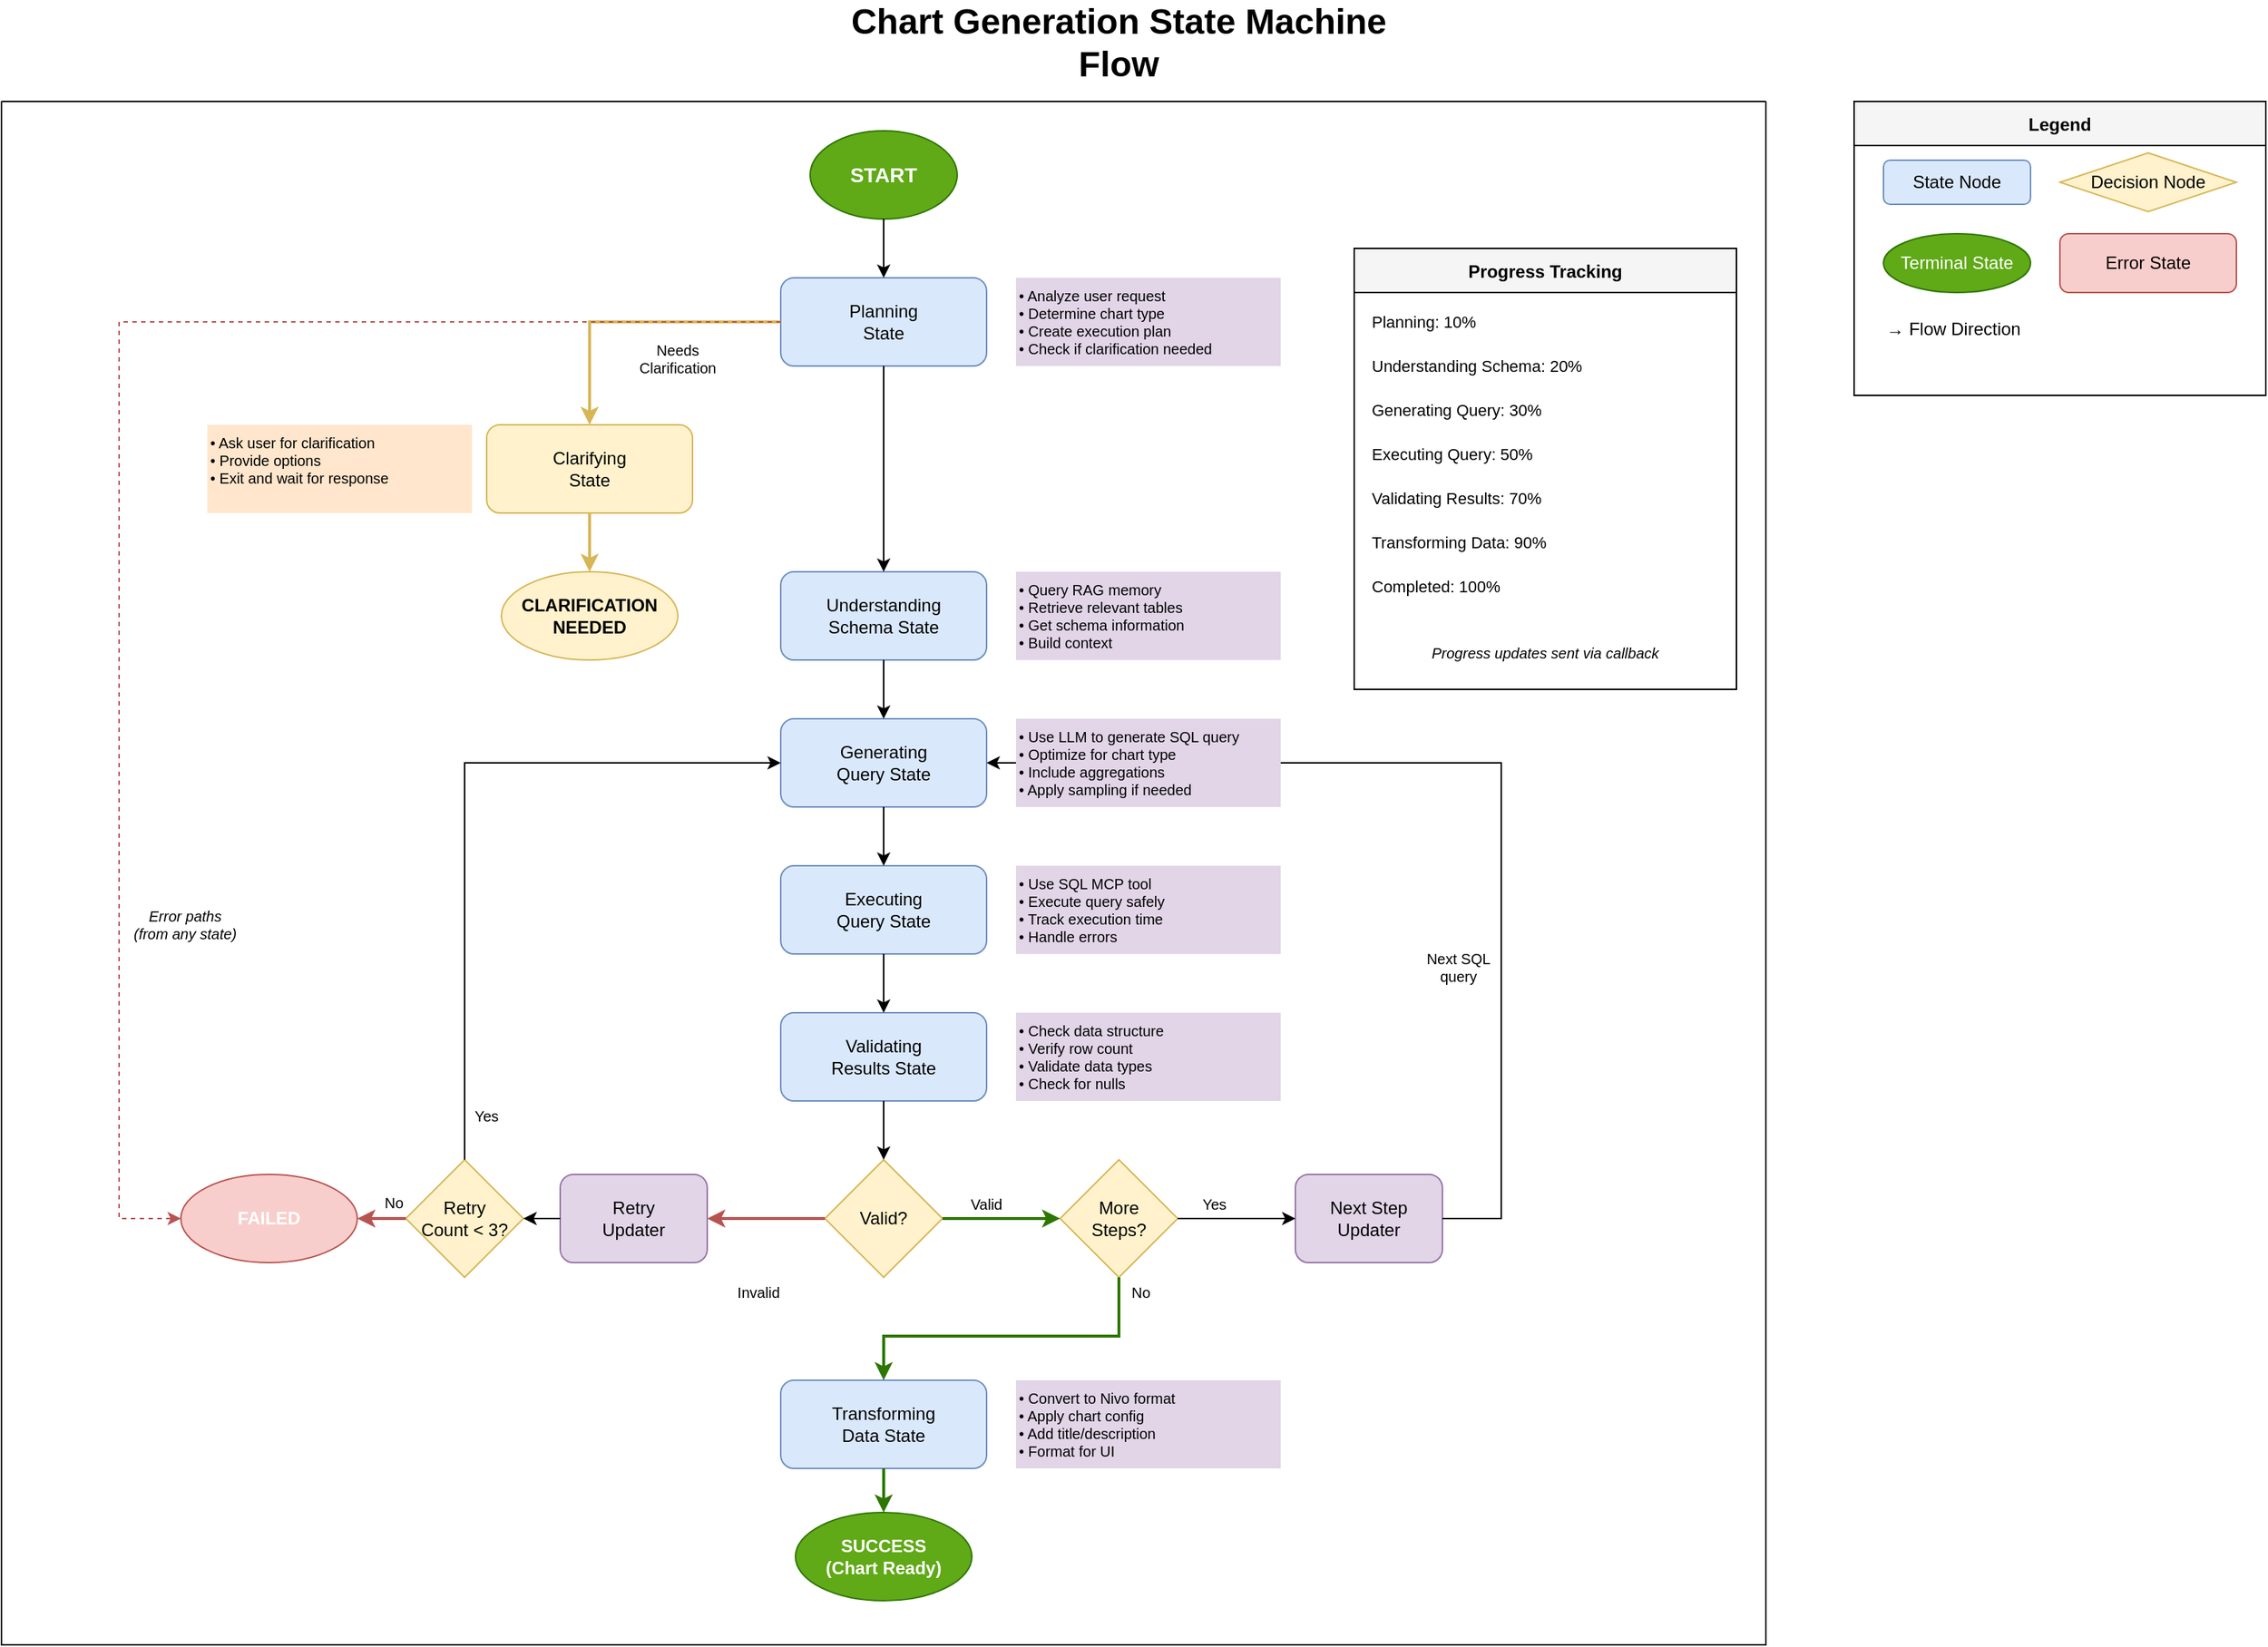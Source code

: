 <mxfile version="24.5.1" type="device">
  <diagram name="Chart Generation State Machine" id="chart-generation-flow">
    <mxGraphModel dx="2049" dy="1206" grid="1" gridSize="10" guides="1" tooltips="1" connect="1" arrows="1" fold="1" page="1" pageScale="1" pageWidth="1600" pageHeight="1200" math="0" shadow="0">
      <root>
        <mxCell id="0" />
        <mxCell id="1" parent="0" />
        <mxCell id="title" value="Chart Generation State Machine Flow" style="text;html=1;strokeColor=none;fillColor=none;align=center;verticalAlign=middle;whiteSpace=wrap;rounded=0;fontSize=24;fontStyle=1" parent="1" vertex="1">
          <mxGeometry x="600" y="20" width="400" height="40" as="geometry" />
        </mxCell>
        <mxCell id="legend-container" value="Legend" style="swimlane;startSize=30;fillColor=#f5f5f5;" parent="1" vertex="1">
          <mxGeometry x="1300" y="80" width="280" height="200" as="geometry" />
        </mxCell>
        <mxCell id="legend-state" value="State Node" style="rounded=1;whiteSpace=wrap;html=1;fillColor=#dae8fc;strokeColor=#6c8ebf;" parent="legend-container" vertex="1">
          <mxGeometry x="20" y="40" width="100" height="30" as="geometry" />
        </mxCell>
        <mxCell id="legend-decision" value="Decision Node" style="rhombus;whiteSpace=wrap;html=1;fillColor=#fff2cc;strokeColor=#d6b656;" parent="legend-container" vertex="1">
          <mxGeometry x="140" y="35" width="120" height="40" as="geometry" />
        </mxCell>
        <mxCell id="legend-terminal" value="Terminal State" style="ellipse;whiteSpace=wrap;html=1;fillColor=#60a917;strokeColor=#2D7600;fontColor=#ffffff;" parent="legend-container" vertex="1">
          <mxGeometry x="20" y="90" width="100" height="40" as="geometry" />
        </mxCell>
        <mxCell id="legend-error" value="Error State" style="rounded=1;whiteSpace=wrap;html=1;fillColor=#f8cecc;strokeColor=#b85450;" parent="legend-container" vertex="1">
          <mxGeometry x="140" y="90" width="120" height="40" as="geometry" />
        </mxCell>
        <mxCell id="legend-edge" value="→ Flow Direction" style="text;html=1;strokeColor=none;fillColor=none;align=left;verticalAlign=middle;whiteSpace=wrap;rounded=0;" parent="legend-container" vertex="1">
          <mxGeometry x="20" y="140" width="100" height="30" as="geometry" />
        </mxCell>
        <mxCell id="state-machine-container" value="" style="swimlane;startSize=0;" parent="1" vertex="1">
          <mxGeometry x="40" y="80" width="1200" height="1050" as="geometry" />
        </mxCell>
        <mxCell id="start" value="START" style="ellipse;whiteSpace=wrap;html=1;fillColor=#60a917;strokeColor=#2D7600;fontColor=#ffffff;fontSize=14;fontStyle=1;" parent="state-machine-container" vertex="1">
          <mxGeometry x="550" y="20" width="100" height="60" as="geometry" />
        </mxCell>
        <mxCell id="planning" value="Planning&#xa;State" style="rounded=1;whiteSpace=wrap;html=1;fillColor=#dae8fc;strokeColor=#6c8ebf;fontSize=12;" parent="state-machine-container" vertex="1">
          <mxGeometry x="530" y="120" width="140" height="60" as="geometry" />
        </mxCell>
        <mxCell id="planning-details" value="• Analyze user request&#xa;• Determine chart type&#xa;• Create execution plan&#xa;• Check if clarification needed" style="text;html=1;strokeColor=none;fillColor=#e1d5e7;align=left;verticalAlign=top;whiteSpace=wrap;rounded=0;fontSize=10;" parent="state-machine-container" vertex="1">
          <mxGeometry x="690" y="120" width="180" height="60" as="geometry" />
        </mxCell>
        <mxCell id="clarifying" value="Clarifying&#xa;State" style="rounded=1;whiteSpace=wrap;html=1;fillColor=#fff2cc;strokeColor=#d6b656;fontSize=12;" parent="state-machine-container" vertex="1">
          <mxGeometry x="330" y="220" width="140" height="60" as="geometry" />
        </mxCell>
        <mxCell id="clarifying-details" value="• Ask user for clarification&#xa;• Provide options&#xa;• Exit and wait for response" style="text;html=1;strokeColor=none;fillColor=#ffe6cc;align=left;verticalAlign=top;whiteSpace=wrap;rounded=0;fontSize=10;" parent="state-machine-container" vertex="1">
          <mxGeometry x="140" y="220" width="180" height="60" as="geometry" />
        </mxCell>
        <mxCell id="understanding-schema" value="Understanding&#xa;Schema State" style="rounded=1;whiteSpace=wrap;html=1;fillColor=#dae8fc;strokeColor=#6c8ebf;fontSize=12;" parent="state-machine-container" vertex="1">
          <mxGeometry x="530" y="320" width="140" height="60" as="geometry" />
        </mxCell>
        <mxCell id="schema-details" value="• Query RAG memory&#xa;• Retrieve relevant tables&#xa;• Get schema information&#xa;• Build context" style="text;html=1;strokeColor=none;fillColor=#e1d5e7;align=left;verticalAlign=top;whiteSpace=wrap;rounded=0;fontSize=10;" parent="state-machine-container" vertex="1">
          <mxGeometry x="690" y="320" width="180" height="60" as="geometry" />
        </mxCell>
        <mxCell id="generating-query" value="Generating&#xa;Query State" style="rounded=1;whiteSpace=wrap;html=1;fillColor=#dae8fc;strokeColor=#6c8ebf;fontSize=12;" parent="state-machine-container" vertex="1">
          <mxGeometry x="530" y="420" width="140" height="60" as="geometry" />
        </mxCell>
        <mxCell id="executing-query" value="Executing&#xa;Query State" style="rounded=1;whiteSpace=wrap;html=1;fillColor=#dae8fc;strokeColor=#6c8ebf;fontSize=12;" parent="state-machine-container" vertex="1">
          <mxGeometry x="530" y="520" width="140" height="60" as="geometry" />
        </mxCell>
        <mxCell id="execute-details" value="• Use SQL MCP tool&#xa;• Execute query safely&#xa;• Track execution time&#xa;• Handle errors" style="text;html=1;strokeColor=none;fillColor=#e1d5e7;align=left;verticalAlign=top;whiteSpace=wrap;rounded=0;fontSize=10;" parent="state-machine-container" vertex="1">
          <mxGeometry x="690" y="520" width="180" height="60" as="geometry" />
        </mxCell>
        <mxCell id="validating-results" value="Validating&#xa;Results State" style="rounded=1;whiteSpace=wrap;html=1;fillColor=#dae8fc;strokeColor=#6c8ebf;fontSize=12;" parent="state-machine-container" vertex="1">
          <mxGeometry x="530" y="620" width="140" height="60" as="geometry" />
        </mxCell>
        <mxCell id="validate-details" value="• Check data structure&#xa;• Verify row count&#xa;• Validate data types&#xa;• Check for nulls" style="text;html=1;strokeColor=none;fillColor=#e1d5e7;align=left;verticalAlign=top;whiteSpace=wrap;rounded=0;fontSize=10;" parent="state-machine-container" vertex="1">
          <mxGeometry x="690" y="620" width="180" height="60" as="geometry" />
        </mxCell>
        <mxCell id="validation-decision" value="Valid?" style="rhombus;whiteSpace=wrap;html=1;fillColor=#fff2cc;strokeColor=#d6b656;fontSize=12;" parent="state-machine-container" vertex="1">
          <mxGeometry x="560" y="720" width="80" height="80" as="geometry" />
        </mxCell>
        <mxCell id="retry-check" value="Retry&#xa;Count &lt; 3?" style="rhombus;whiteSpace=wrap;html=1;fillColor=#fff2cc;strokeColor=#d6b656;fontSize=12;" parent="state-machine-container" vertex="1">
          <mxGeometry x="275" y="720" width="80" height="80" as="geometry" />
        </mxCell>
        <mxCell id="next-step-check" value="More&#xa;Steps?" style="rhombus;whiteSpace=wrap;html=1;fillColor=#fff2cc;strokeColor=#d6b656;fontSize=12;" parent="state-machine-container" vertex="1">
          <mxGeometry x="720" y="720" width="80" height="80" as="geometry" />
        </mxCell>
        <mxCell id="next-step-updater" value="Next Step&#xa;Updater" style="rounded=1;whiteSpace=wrap;html=1;fillColor=#e1d5e7;strokeColor=#9673a6;fontSize=12;" parent="state-machine-container" vertex="1">
          <mxGeometry x="880" y="730" width="100" height="60" as="geometry" />
        </mxCell>
        <mxCell id="transforming-data" value="Transforming&#xa;Data State" style="rounded=1;whiteSpace=wrap;html=1;fillColor=#dae8fc;strokeColor=#6c8ebf;fontSize=12;" parent="state-machine-container" vertex="1">
          <mxGeometry x="530" y="870" width="140" height="60" as="geometry" />
        </mxCell>
        <mxCell id="transform-details" value="• Convert to Nivo format&#xa;• Apply chart config&#xa;• Add title/description&#xa;• Format for UI" style="text;html=1;strokeColor=none;fillColor=#e1d5e7;align=left;verticalAlign=top;whiteSpace=wrap;rounded=0;fontSize=10;" parent="state-machine-container" vertex="1">
          <mxGeometry x="690" y="870" width="180" height="60" as="geometry" />
        </mxCell>
        <mxCell id="end-success" value="SUCCESS&#xa;(Chart Ready)" style="ellipse;whiteSpace=wrap;html=1;fillColor=#60a917;strokeColor=#2D7600;fontColor=#ffffff;fontSize=12;fontStyle=1;" parent="state-machine-container" vertex="1">
          <mxGeometry x="540" y="960" width="120" height="60" as="geometry" />
        </mxCell>
        <mxCell id="end-clarify" value="CLARIFICATION&#xa;NEEDED" style="ellipse;whiteSpace=wrap;html=1;fillColor=#fff2cc;strokeColor=#d6b656;fontSize=12;fontStyle=1;" parent="state-machine-container" vertex="1">
          <mxGeometry x="340" y="320" width="120" height="60" as="geometry" />
        </mxCell>
        <mxCell id="end-error" value="FAILED" style="ellipse;whiteSpace=wrap;html=1;fillColor=#f8cecc;strokeColor=#b85450;fontColor=#ffffff;fontSize=12;fontStyle=1;" parent="state-machine-container" vertex="1">
          <mxGeometry x="122" y="730" width="120" height="60" as="geometry" />
        </mxCell>
        <mxCell id="progress-container" value="Progress Tracking" style="swimlane;startSize=30;fillColor=#f5f5f5;" parent="state-machine-container" vertex="1">
          <mxGeometry x="920" y="100" width="260" height="300" as="geometry" />
        </mxCell>
        <mxCell id="progress-10" value="Planning: 10%" style="text;html=1;strokeColor=none;fillColor=none;align=left;verticalAlign=middle;whiteSpace=wrap;rounded=0;fontSize=11;" parent="progress-container" vertex="1">
          <mxGeometry x="10" y="40" width="240" height="20" as="geometry" />
        </mxCell>
        <mxCell id="progress-20" value="Understanding Schema: 20%" style="text;html=1;strokeColor=none;fillColor=none;align=left;verticalAlign=middle;whiteSpace=wrap;rounded=0;fontSize=11;" parent="progress-container" vertex="1">
          <mxGeometry x="10" y="70" width="240" height="20" as="geometry" />
        </mxCell>
        <mxCell id="progress-30" value="Generating Query: 30%" style="text;html=1;strokeColor=none;fillColor=none;align=left;verticalAlign=middle;whiteSpace=wrap;rounded=0;fontSize=11;" parent="progress-container" vertex="1">
          <mxGeometry x="10" y="100" width="240" height="20" as="geometry" />
        </mxCell>
        <mxCell id="progress-50" value="Executing Query: 50%" style="text;html=1;strokeColor=none;fillColor=none;align=left;verticalAlign=middle;whiteSpace=wrap;rounded=0;fontSize=11;" parent="progress-container" vertex="1">
          <mxGeometry x="10" y="130" width="240" height="20" as="geometry" />
        </mxCell>
        <mxCell id="progress-70" value="Validating Results: 70%" style="text;html=1;strokeColor=none;fillColor=none;align=left;verticalAlign=middle;whiteSpace=wrap;rounded=0;fontSize=11;" parent="progress-container" vertex="1">
          <mxGeometry x="10" y="160" width="240" height="20" as="geometry" />
        </mxCell>
        <mxCell id="progress-90" value="Transforming Data: 90%" style="text;html=1;strokeColor=none;fillColor=none;align=left;verticalAlign=middle;whiteSpace=wrap;rounded=0;fontSize=11;" parent="progress-container" vertex="1">
          <mxGeometry x="10" y="190" width="240" height="20" as="geometry" />
        </mxCell>
        <mxCell id="progress-100" value="Completed: 100%" style="text;html=1;strokeColor=none;fillColor=none;align=left;verticalAlign=middle;whiteSpace=wrap;rounded=0;fontSize=11;" parent="progress-container" vertex="1">
          <mxGeometry x="10" y="220" width="240" height="20" as="geometry" />
        </mxCell>
        <mxCell id="progress-note" value="Progress updates sent via callback" style="text;html=1;strokeColor=none;fillColor=none;align=center;verticalAlign=middle;whiteSpace=wrap;rounded=0;fontSize=10;fontStyle=2;" parent="progress-container" vertex="1">
          <mxGeometry x="10" y="260" width="240" height="30" as="geometry" />
        </mxCell>
        <mxCell id="flow-start-planning" style="edgeStyle=orthogonalEdgeStyle;rounded=0;orthogonalLoop=1;jettySize=auto;html=1;entryX=0.5;entryY=0;entryDx=0;entryDy=0;" parent="state-machine-container" source="start" target="planning" edge="1">
          <mxGeometry relative="1" as="geometry" />
        </mxCell>
        <mxCell id="flow-planning-clarify" style="edgeStyle=orthogonalEdgeStyle;rounded=0;orthogonalLoop=1;jettySize=auto;html=1;strokeColor=#d6b656;strokeWidth=2;" parent="state-machine-container" source="planning" target="clarifying" edge="1">
          <mxGeometry relative="1" as="geometry">
            <Array as="points">
              <mxPoint x="400" y="150" />
            </Array>
          </mxGeometry>
        </mxCell>
        <mxCell id="label-clarify" value="Needs&#xa;Clarification" style="text;html=1;strokeColor=none;fillColor=none;align=center;verticalAlign=middle;whiteSpace=wrap;rounded=0;fontSize=10;" parent="state-machine-container" vertex="1">
          <mxGeometry x="420" y="160" width="80" height="30" as="geometry" />
        </mxCell>
        <mxCell id="flow-planning-schema" style="edgeStyle=orthogonalEdgeStyle;rounded=0;orthogonalLoop=1;jettySize=auto;html=1;" parent="state-machine-container" source="planning" target="understanding-schema" edge="1">
          <mxGeometry relative="1" as="geometry" />
        </mxCell>
        <mxCell id="flow-clarify-end" style="edgeStyle=orthogonalEdgeStyle;rounded=0;orthogonalLoop=1;jettySize=auto;html=1;strokeColor=#d6b656;strokeWidth=2;" parent="state-machine-container" source="clarifying" target="end-clarify" edge="1">
          <mxGeometry relative="1" as="geometry" />
        </mxCell>
        <mxCell id="flow-schema-query" style="edgeStyle=orthogonalEdgeStyle;rounded=0;orthogonalLoop=1;jettySize=auto;html=1;" parent="state-machine-container" source="understanding-schema" target="generating-query" edge="1">
          <mxGeometry relative="1" as="geometry" />
        </mxCell>
        <mxCell id="flow-query-execute" style="edgeStyle=orthogonalEdgeStyle;rounded=0;orthogonalLoop=1;jettySize=auto;html=1;" parent="state-machine-container" source="generating-query" target="executing-query" edge="1">
          <mxGeometry relative="1" as="geometry" />
        </mxCell>
        <mxCell id="flow-execute-validate" style="edgeStyle=orthogonalEdgeStyle;rounded=0;orthogonalLoop=1;jettySize=auto;html=1;" parent="state-machine-container" source="executing-query" target="validating-results" edge="1">
          <mxGeometry relative="1" as="geometry" />
        </mxCell>
        <mxCell id="flow-validate-decision" style="edgeStyle=orthogonalEdgeStyle;rounded=0;orthogonalLoop=1;jettySize=auto;html=1;" parent="state-machine-container" source="validating-results" target="validation-decision" edge="1">
          <mxGeometry relative="1" as="geometry" />
        </mxCell>
        <mxCell id="flow-decision-retry" style="edgeStyle=orthogonalEdgeStyle;rounded=0;orthogonalLoop=1;jettySize=auto;html=1;strokeColor=#b85450;strokeWidth=2;entryX=1;entryY=0.5;entryDx=0;entryDy=0;exitX=0;exitY=0.5;exitDx=0;exitDy=0;" parent="state-machine-container" source="validation-decision" target="retry-updater" edge="1">
          <mxGeometry relative="1" as="geometry">
            <Array as="points">
              <mxPoint x="500" y="760" />
              <mxPoint x="500" y="760" />
            </Array>
          </mxGeometry>
        </mxCell>
        <mxCell id="label-invalid" value="Invalid" style="text;html=1;strokeColor=none;fillColor=none;align=center;verticalAlign=middle;whiteSpace=wrap;rounded=0;fontSize=10;" parent="state-machine-container" vertex="1">
          <mxGeometry x="490" y="800" width="50" height="20" as="geometry" />
        </mxCell>
        <mxCell id="flow-retry-check-no" style="edgeStyle=orthogonalEdgeStyle;rounded=0;orthogonalLoop=1;jettySize=auto;html=1;strokeColor=#b85450;strokeWidth=2;" parent="state-machine-container" source="retry-check" target="end-error" edge="1">
          <mxGeometry relative="1" as="geometry">
            <Array as="points">
              <mxPoint x="280" y="760" />
            </Array>
          </mxGeometry>
        </mxCell>
        <mxCell id="label-retry-no" value="No" style="text;html=1;strokeColor=none;fillColor=none;align=center;verticalAlign=middle;whiteSpace=wrap;rounded=0;fontSize=10;" parent="state-machine-container" vertex="1">
          <mxGeometry x="252" y="739" width="30" height="20" as="geometry" />
        </mxCell>
        <mxCell id="flow-decision-next" style="edgeStyle=orthogonalEdgeStyle;rounded=0;orthogonalLoop=1;jettySize=auto;html=1;strokeColor=#2D7600;strokeWidth=2;" parent="state-machine-container" source="validation-decision" target="next-step-check" edge="1">
          <mxGeometry relative="1" as="geometry">
            <Array as="points">
              <mxPoint x="700" y="760" />
            </Array>
          </mxGeometry>
        </mxCell>
        <mxCell id="label-valid" value="Valid" style="text;html=1;strokeColor=none;fillColor=none;align=center;verticalAlign=middle;whiteSpace=wrap;rounded=0;fontSize=10;" parent="state-machine-container" vertex="1">
          <mxGeometry x="650" y="740" width="40" height="20" as="geometry" />
        </mxCell>
        <mxCell id="flow-next-check-yes" style="edgeStyle=orthogonalEdgeStyle;rounded=0;orthogonalLoop=1;jettySize=auto;html=1;" parent="state-machine-container" source="next-step-check" target="next-step-updater" edge="1">
          <mxGeometry relative="1" as="geometry" />
        </mxCell>
        <mxCell id="label-next-yes" value="Yes" style="text;html=1;strokeColor=none;fillColor=none;align=center;verticalAlign=middle;whiteSpace=wrap;rounded=0;fontSize=10;" parent="state-machine-container" vertex="1">
          <mxGeometry x="810" y="740" width="30" height="20" as="geometry" />
        </mxCell>
        <mxCell id="flow-next-check-no" style="edgeStyle=orthogonalEdgeStyle;rounded=0;orthogonalLoop=1;jettySize=auto;html=1;strokeColor=#2D7600;strokeWidth=2;" parent="state-machine-container" source="next-step-check" target="transforming-data" edge="1">
          <mxGeometry relative="1" as="geometry">
            <Array as="points">
              <mxPoint x="760" y="840" />
              <mxPoint x="600" y="840" />
            </Array>
          </mxGeometry>
        </mxCell>
        <mxCell id="label-next-no" value="No" style="text;html=1;strokeColor=none;fillColor=none;align=center;verticalAlign=middle;whiteSpace=wrap;rounded=0;fontSize=10;" parent="state-machine-container" vertex="1">
          <mxGeometry x="760" y="800" width="30" height="20" as="geometry" />
        </mxCell>
        <mxCell id="flow-next-updater-query" style="edgeStyle=orthogonalEdgeStyle;rounded=0;orthogonalLoop=1;jettySize=auto;html=1;strokeColor=#000000;strokeWidth=1;" parent="state-machine-container" source="next-step-updater" target="generating-query" edge="1">
          <mxGeometry relative="1" as="geometry">
            <Array as="points">
              <mxPoint x="1020" y="760" />
              <mxPoint x="1020" y="450" />
            </Array>
          </mxGeometry>
        </mxCell>
        <mxCell id="label-next-loop" value="Next SQL&#xa;query" style="text;html=1;strokeColor=none;fillColor=none;align=center;verticalAlign=middle;whiteSpace=wrap;rounded=0;fontSize=10;" parent="state-machine-container" vertex="1">
          <mxGeometry x="961" y="574" width="60" height="30" as="geometry" />
        </mxCell>
        <mxCell id="flow-transform-success" style="edgeStyle=orthogonalEdgeStyle;rounded=0;orthogonalLoop=1;jettySize=auto;html=1;strokeColor=#2D7600;strokeWidth=2;" parent="state-machine-container" source="transforming-data" target="end-success" edge="1">
          <mxGeometry relative="1" as="geometry" />
        </mxCell>
        <mxCell id="flow-planning-error" style="edgeStyle=orthogonalEdgeStyle;rounded=0;orthogonalLoop=1;jettySize=auto;html=1;strokeColor=#b85450;strokeWidth=1;dashed=1;" parent="state-machine-container" source="planning" target="end-error" edge="1">
          <mxGeometry relative="1" as="geometry">
            <Array as="points">
              <mxPoint x="80" y="150" />
              <mxPoint x="80" y="760" />
            </Array>
          </mxGeometry>
        </mxCell>
        <mxCell id="label-errors" value="Error paths&#xa;(from any state)" style="text;html=1;strokeColor=none;fillColor=none;align=center;verticalAlign=middle;whiteSpace=wrap;rounded=0;fontSize=10;fontStyle=2;" parent="state-machine-container" vertex="1">
          <mxGeometry x="80" y="540" width="90" height="40" as="geometry" />
        </mxCell>
        <mxCell id="query-details" value="• Use LLM to generate SQL query&lt;br&gt;• Optimize for chart type&lt;br&gt;• Include aggregations&lt;br&gt;• Apply sampling if needed" style="text;html=1;strokeColor=none;fillColor=#e1d5e7;align=left;verticalAlign=top;whiteSpace=wrap;rounded=0;fontSize=10;" parent="state-machine-container" vertex="1">
          <mxGeometry x="690" y="420" width="180" height="60" as="geometry" />
        </mxCell>
        <mxCell id="retry-updater" value="Retry&#xa;Updater" style="rounded=1;whiteSpace=wrap;html=1;fillColor=#e1d5e7;strokeColor=#9673a6;fontSize=12;" parent="state-machine-container" vertex="1">
          <mxGeometry x="380" y="730" width="100" height="60" as="geometry" />
        </mxCell>
        <mxCell id="HwZtRe-QSnyD7GL6EFwl-2" value="Yes" style="text;html=1;strokeColor=none;fillColor=none;align=center;verticalAlign=middle;whiteSpace=wrap;rounded=0;fontSize=10;" parent="state-machine-container" vertex="1">
          <mxGeometry x="315" y="680" width="30" height="20" as="geometry" />
        </mxCell>
        <mxCell id="HwZtRe-QSnyD7GL6EFwl-1" style="edgeStyle=orthogonalEdgeStyle;rounded=0;orthogonalLoop=1;jettySize=auto;html=1;exitX=0.5;exitY=0;exitDx=0;exitDy=0;entryX=0;entryY=0.5;entryDx=0;entryDy=0;" parent="state-machine-container" source="retry-check" target="generating-query" edge="1">
          <mxGeometry relative="1" as="geometry">
            <Array as="points" />
          </mxGeometry>
        </mxCell>
        <mxCell id="DfoSvrieOl1LSoNPQG63-1" value="" style="endArrow=classic;html=1;rounded=0;exitX=0;exitY=0.5;exitDx=0;exitDy=0;entryX=1;entryY=0.5;entryDx=0;entryDy=0;" edge="1" parent="state-machine-container" source="retry-updater" target="retry-check">
          <mxGeometry width="50" height="50" relative="1" as="geometry">
            <mxPoint x="660" y="630" as="sourcePoint" />
            <mxPoint x="710" y="580" as="targetPoint" />
            <Array as="points" />
          </mxGeometry>
        </mxCell>
      </root>
    </mxGraphModel>
  </diagram>
</mxfile>
